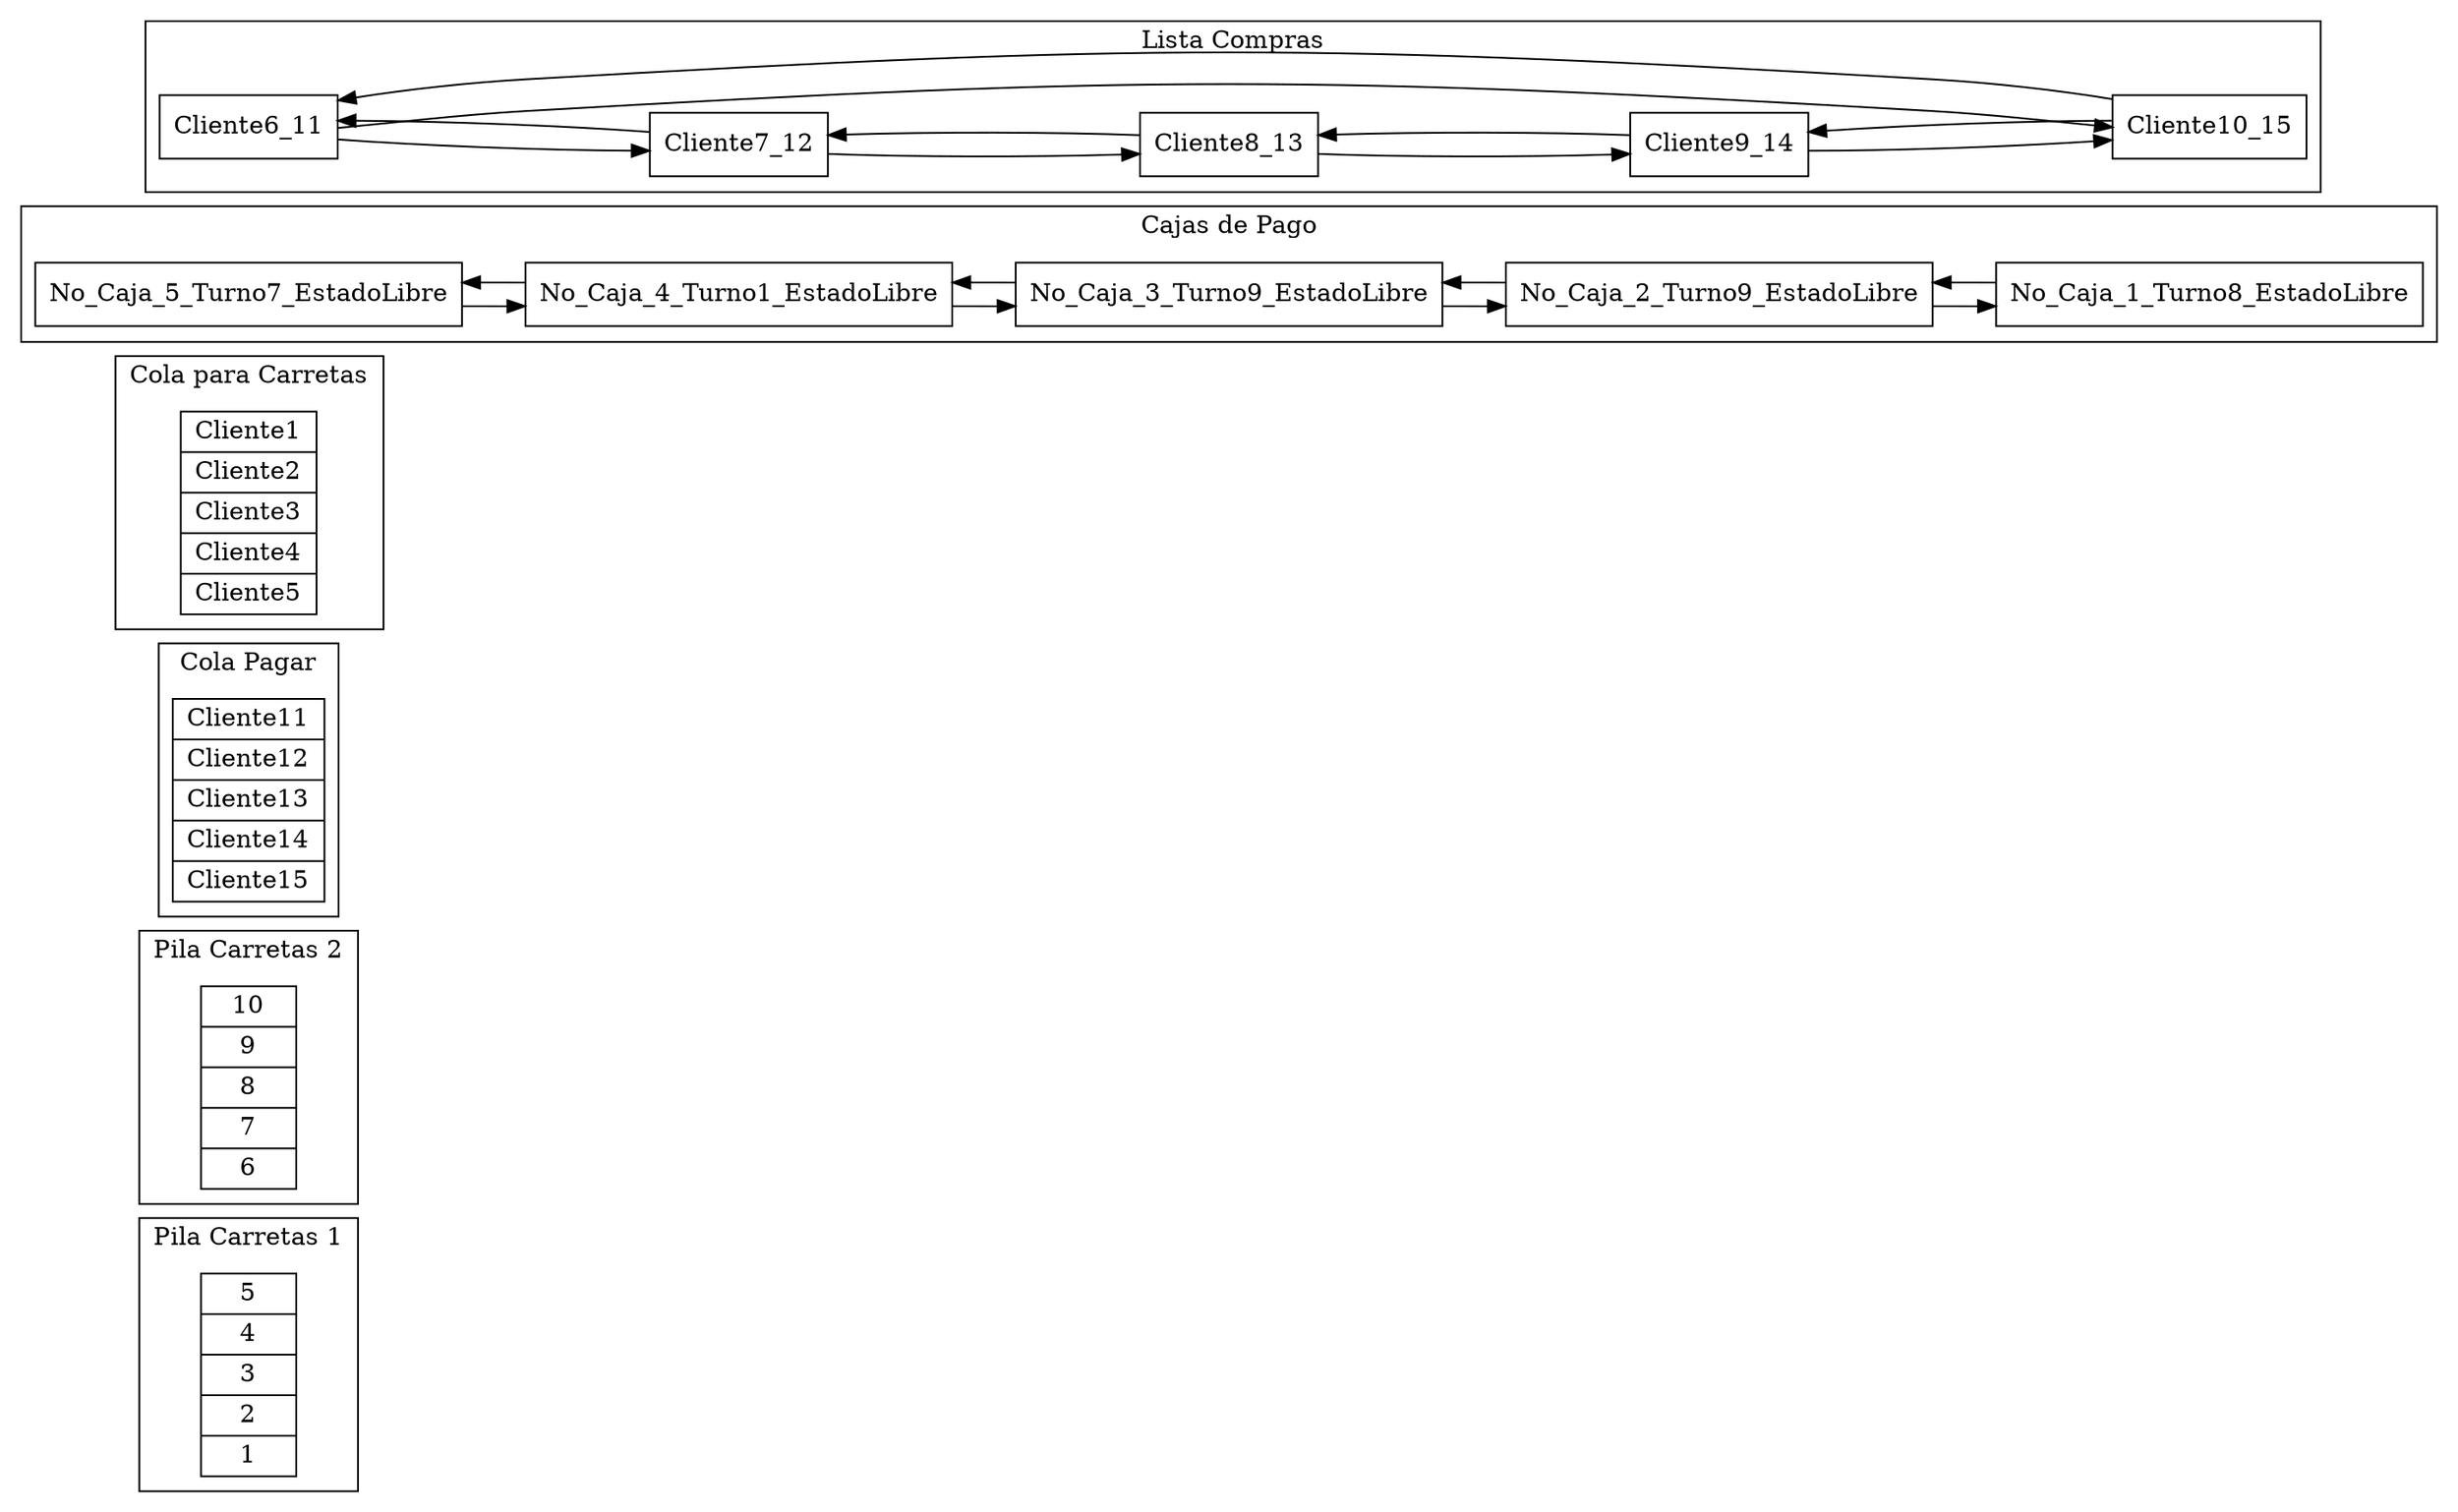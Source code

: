digraph {
 rankdir=LR; 
 node [shape=record];subgraph cluster_0 { 
  label="Pila Carretas 1"; 
 struct1 [label ="<f0>5|<f1>4|<f2>3|<f3>2|<f4>1"];
}
 subgraph cluster_1 { 
  label="Pila Carretas 2"; 
 struct2 [label ="<f0>10|<f1>9|<f2>8|<f3>7|<f4>6"];
}
 subgraph cluster_2 { 
  label="Cola Pagar"; 
 struct3 [label ="<f0>Cliente11|<f1>Cliente12|<f2>Cliente13|<f3>Cliente14|<f4>Cliente15"];
}
 subgraph cluster_3 { 
  label="Cola para Carretas"; 
 struct4 [label ="<f0>Cliente1|<f1>Cliente2|<f2>Cliente3|<f3>Cliente4|<f4>Cliente5"];
}
 subgraph cluster_4 { 
 node [shape=record];
 label="Cajas de Pago";
No_Caja_5_Turno7_EstadoLibre -> No_Caja_4_Turno1_EstadoLibre;
No_Caja_4_Turno1_EstadoLibre -> No_Caja_5_Turno7_EstadoLibre;
No_Caja_4_Turno1_EstadoLibre -> No_Caja_3_Turno9_EstadoLibre;
No_Caja_3_Turno9_EstadoLibre -> No_Caja_4_Turno1_EstadoLibre;
No_Caja_3_Turno9_EstadoLibre -> No_Caja_2_Turno9_EstadoLibre;
No_Caja_2_Turno9_EstadoLibre -> No_Caja_3_Turno9_EstadoLibre;
No_Caja_2_Turno9_EstadoLibre -> No_Caja_1_Turno8_EstadoLibre;
No_Caja_1_Turno8_EstadoLibre -> No_Caja_2_Turno9_EstadoLibre;

}
 subgraph cluster_5 { 
 node [shape=record];
 label="Lista Compras";
Cliente6_11 -> Cliente7_12;
Cliente7_12 -> Cliente6_11;
Cliente7_12 -> Cliente8_13;
Cliente8_13 -> Cliente7_12;
Cliente8_13 -> Cliente9_14;
Cliente9_14 -> Cliente8_13;
Cliente9_14 -> Cliente10_15;
Cliente10_15 -> Cliente9_14;
Cliente10_15 -> Cliente6_11;
Cliente6_11 -> Cliente10_15;

}
}